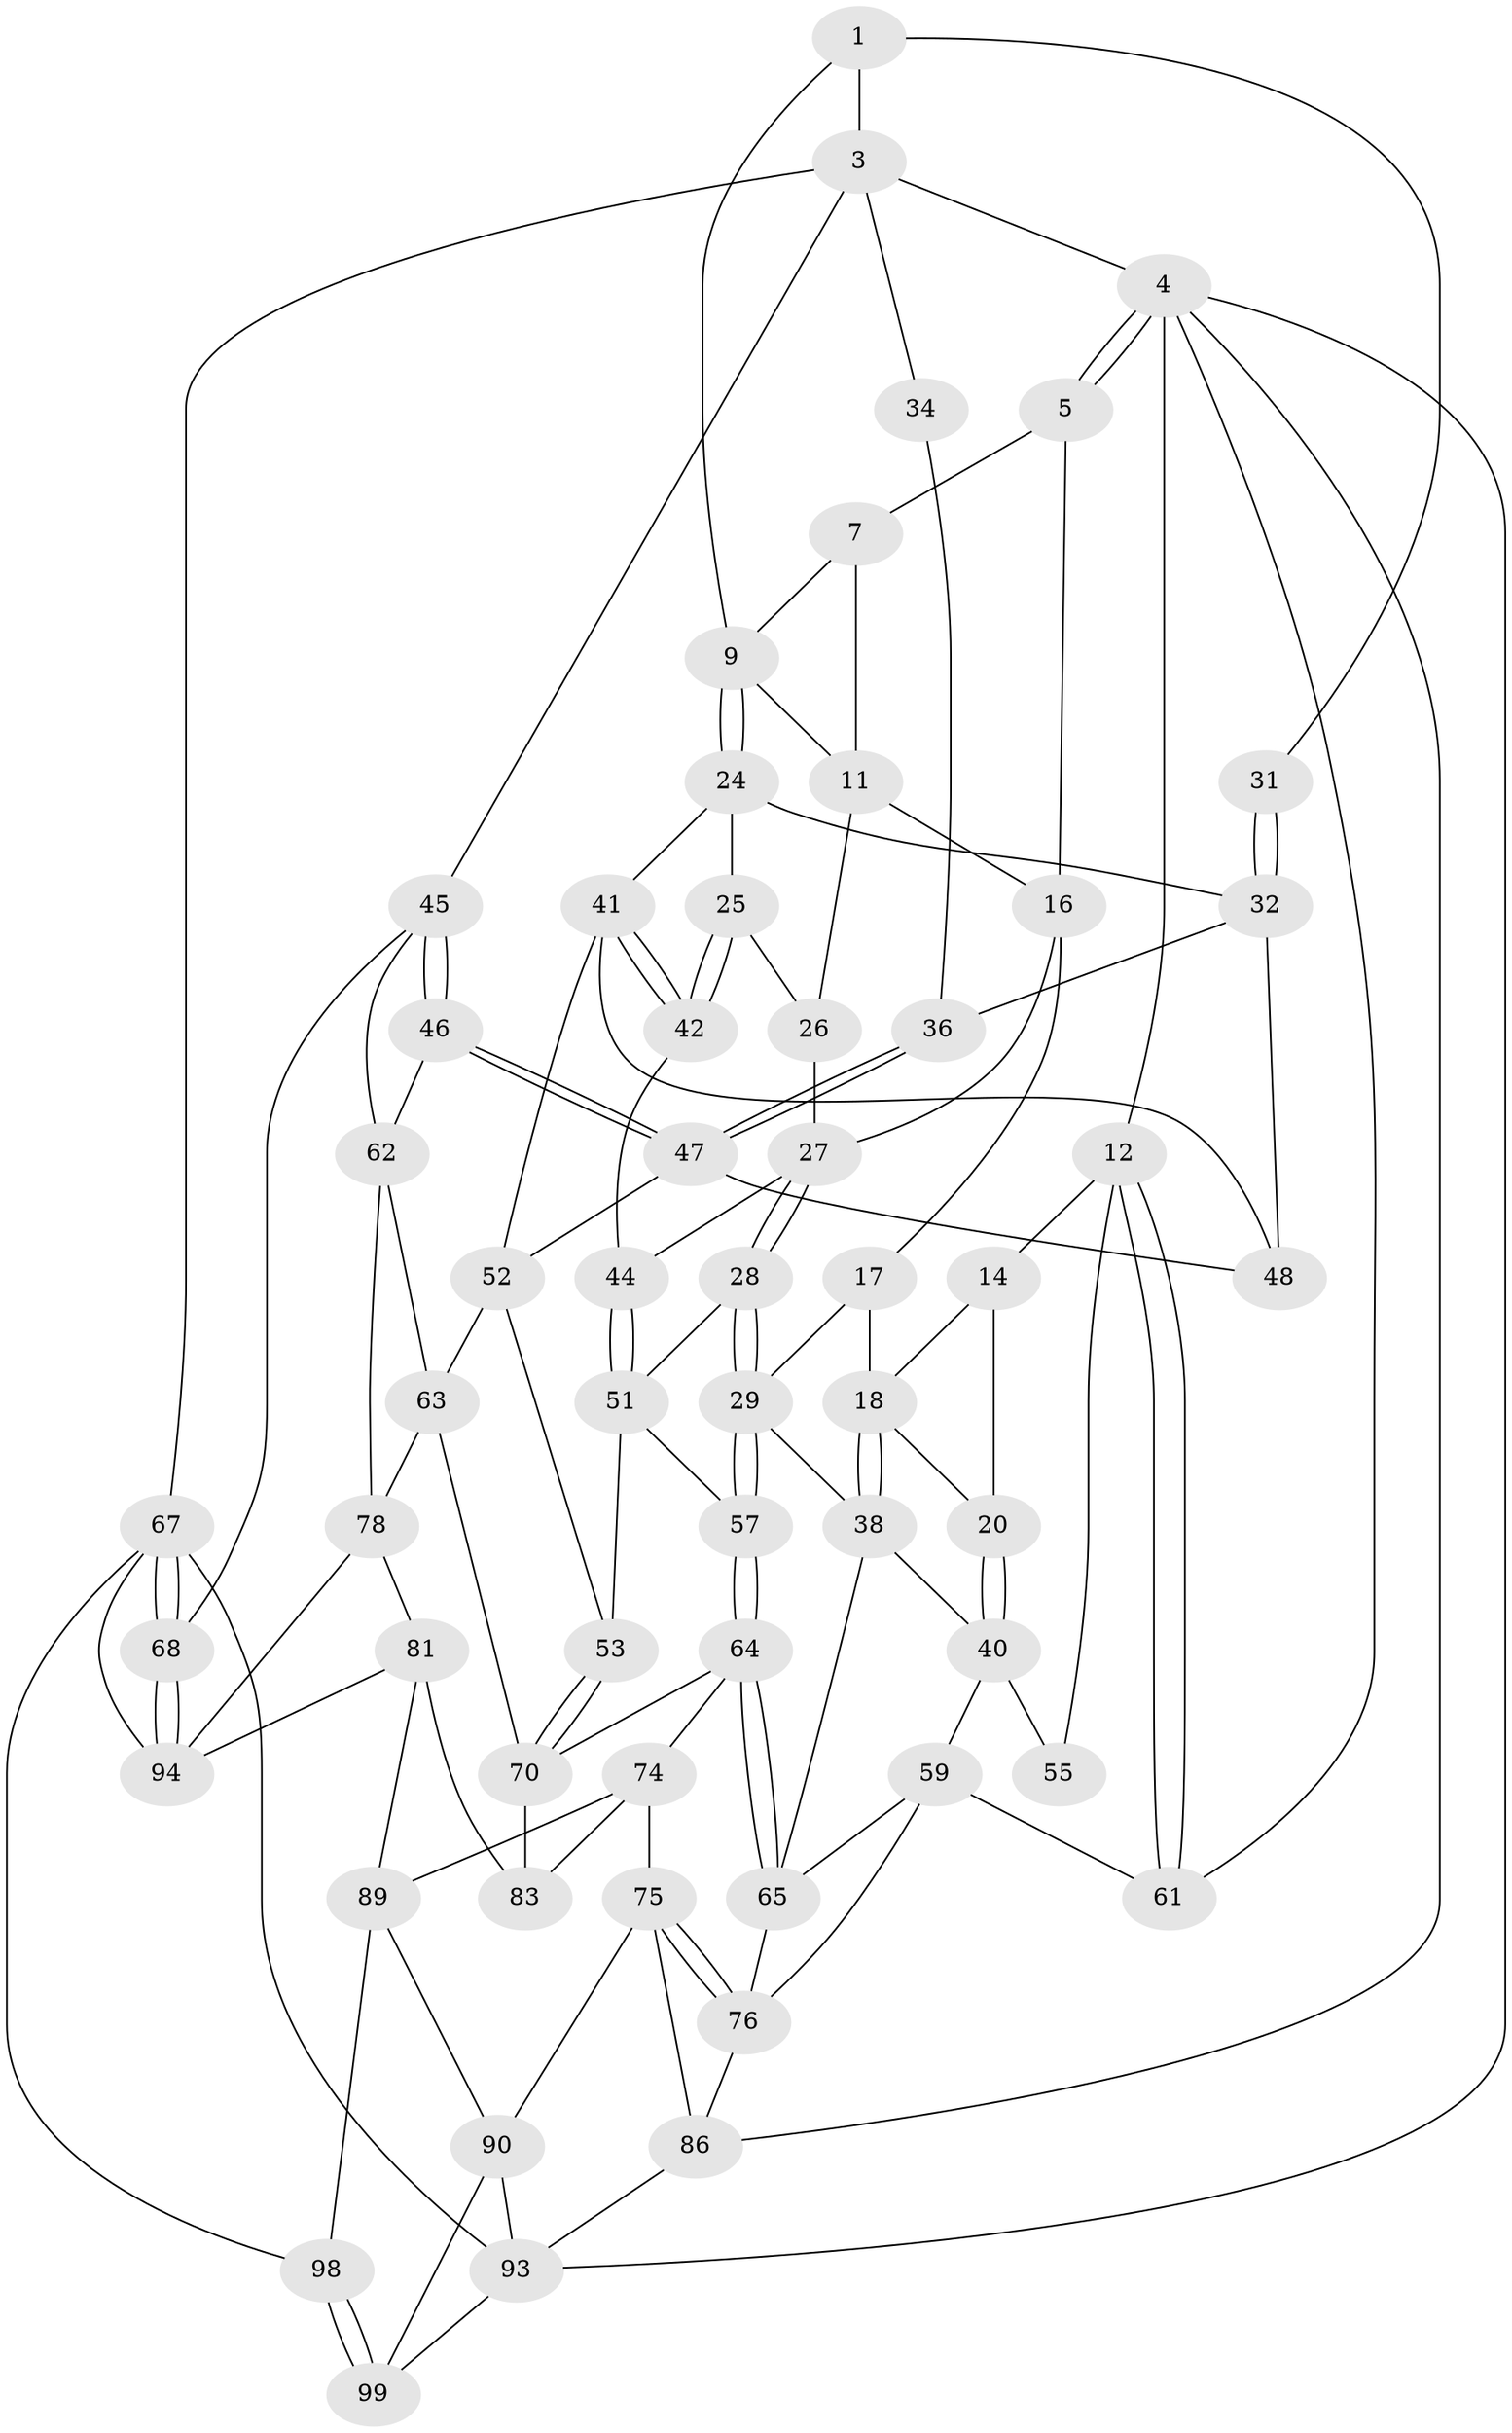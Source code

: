 // Generated by graph-tools (version 1.1) at 2025/52/02/27/25 19:52:38]
// undirected, 59 vertices, 129 edges
graph export_dot {
graph [start="1"]
  node [color=gray90,style=filled];
  1 [pos="+0.8092968062796176+0",super="+2"];
  3 [pos="+1+0",super="+35"];
  4 [pos="+0+0",super="+84"];
  5 [pos="+0.16895124882757392+0",super="+6"];
  7 [pos="+0.44377097554670497+0",super="+8"];
  9 [pos="+0.743331304702289+0.08960621299051051",super="+10"];
  11 [pos="+0.6237139803706034+0.08832649774925197",super="+22"];
  12 [pos="+0+0.17722891464684892",super="+13"];
  14 [pos="+0.09048016700118736+0.022040101473299156",super="+15"];
  16 [pos="+0.39656460441768526+0",super="+23"];
  17 [pos="+0.36251486831610014+0"];
  18 [pos="+0.2557643063715933+0.12827925463070225",super="+19"];
  20 [pos="+0.11520482736415838+0.21129097963938112",super="+21"];
  24 [pos="+0.7475726908412234+0.10504682607043057",super="+33"];
  25 [pos="+0.6934472819896079+0.13753511656984194"];
  26 [pos="+0.6695901471600716+0.14666164396012685"];
  27 [pos="+0.5287305161668213+0.14898059227949934",super="+43"];
  28 [pos="+0.5083588195347216+0.2082107532290518"];
  29 [pos="+0.4178737021710309+0.2940998702168908",super="+30"];
  31 [pos="+0.8613055681695662+0.11340170074546314"];
  32 [pos="+0.8216378712814101+0.14818275656714402",super="+37"];
  34 [pos="+0.9411308458290151+0.1563634807023862"];
  36 [pos="+0.9242734186300238+0.17995736851135624"];
  38 [pos="+0.2974794452715361+0.24926815690242926",super="+39"];
  40 [pos="+0.1575667102605652+0.2796272423608888",super="+56"];
  41 [pos="+0.7484369400772916+0.25289944502693523",super="+49"];
  42 [pos="+0.7100658756626629+0.2306611359395978"];
  44 [pos="+0.655503040390981+0.2141329189066386"];
  45 [pos="+1+0.30591918639147864",super="+69"];
  46 [pos="+1+0.3076038283184817"];
  47 [pos="+0.9623805721164492+0.2752616998839643",super="+50"];
  48 [pos="+0.8814929162001951+0.2469092760455429"];
  51 [pos="+0.6191999506633529+0.2569418481799917",super="+54"];
  52 [pos="+0.7328363925019137+0.3841163442491173",super="+58"];
  53 [pos="+0.6938628705377684+0.3849934014731028"];
  55 [pos="+0.0012437296999226336+0.1933341883358366"];
  57 [pos="+0.4316594490026289+0.360508773972106"];
  59 [pos="+0.026168849454135515+0.5025356127249782",super="+60"];
  61 [pos="+0+0.5802168749234984"];
  62 [pos="+0.806611234736184+0.4410931920255386",super="+77"];
  63 [pos="+0.8022458045179401+0.44185266966525727",super="+73"];
  64 [pos="+0.40307793384960033+0.462685123249406",super="+72"];
  65 [pos="+0.28343943914711955+0.4650569128391428",super="+66"];
  67 [pos="+1+1",super="+97"];
  68 [pos="+1+0.7799331904923644"];
  70 [pos="+0.5553202497689366+0.5731165335674172",super="+71"];
  74 [pos="+0.32413863970497825+0.6642469870236067",super="+87"];
  75 [pos="+0.2660460951134339+0.6479197602010904",super="+85"];
  76 [pos="+0.23330319074528513+0.6310132559995398",super="+79"];
  78 [pos="+0.8367743272258774+0.6739855601859448",super="+80"];
  81 [pos="+0.777053044393197+0.7989873161518614",super="+82"];
  83 [pos="+0.5484606281360828+0.5793329960560073"];
  86 [pos="+0.17810273658047537+0.7348142679648376",super="+88"];
  89 [pos="+0.38728551341806916+0.8215477156426744",super="+91"];
  90 [pos="+0.27203776855548145+0.8525372190900053",super="+92"];
  93 [pos="+0.05220936387904405+0.8366806650044761",super="+96"];
  94 [pos="+1+0.7518263442770309",super="+95"];
  98 [pos="+0.5969358911688105+1"];
  99 [pos="+0.12259283950530013+1"];
  1 -- 9;
  1 -- 3;
  1 -- 31;
  3 -- 4;
  3 -- 67;
  3 -- 34;
  3 -- 45;
  4 -- 5;
  4 -- 5;
  4 -- 12;
  4 -- 93;
  4 -- 61;
  4 -- 86;
  5 -- 16;
  5 -- 7;
  7 -- 11;
  7 -- 9;
  9 -- 24;
  9 -- 24;
  9 -- 11;
  11 -- 16;
  11 -- 26;
  12 -- 61;
  12 -- 61;
  12 -- 14;
  12 -- 55;
  14 -- 20;
  14 -- 18;
  16 -- 17;
  16 -- 27;
  17 -- 18;
  17 -- 29;
  18 -- 38;
  18 -- 38;
  18 -- 20;
  20 -- 40;
  20 -- 40;
  24 -- 25;
  24 -- 41;
  24 -- 32;
  25 -- 26;
  25 -- 42;
  25 -- 42;
  26 -- 27;
  27 -- 28;
  27 -- 28;
  27 -- 44;
  28 -- 29;
  28 -- 29;
  28 -- 51;
  29 -- 57;
  29 -- 57;
  29 -- 38;
  31 -- 32;
  31 -- 32;
  32 -- 48;
  32 -- 36;
  34 -- 36;
  36 -- 47;
  36 -- 47;
  38 -- 40;
  38 -- 65;
  40 -- 59;
  40 -- 55;
  41 -- 42;
  41 -- 42;
  41 -- 48;
  41 -- 52;
  42 -- 44;
  44 -- 51;
  44 -- 51;
  45 -- 46;
  45 -- 46;
  45 -- 68;
  45 -- 62;
  46 -- 47;
  46 -- 47;
  46 -- 62;
  47 -- 48;
  47 -- 52;
  51 -- 57;
  51 -- 53;
  52 -- 53;
  52 -- 63;
  53 -- 70;
  53 -- 70;
  57 -- 64;
  57 -- 64;
  59 -- 65;
  59 -- 61;
  59 -- 76;
  62 -- 63;
  62 -- 78;
  63 -- 78;
  63 -- 70;
  64 -- 65;
  64 -- 65;
  64 -- 74;
  64 -- 70;
  65 -- 76;
  67 -- 68;
  67 -- 68;
  67 -- 98;
  67 -- 94;
  67 -- 93;
  68 -- 94;
  68 -- 94;
  70 -- 83;
  74 -- 75;
  74 -- 89;
  74 -- 83;
  75 -- 76;
  75 -- 76;
  75 -- 90;
  75 -- 86;
  76 -- 86;
  78 -- 81;
  78 -- 94;
  81 -- 94;
  81 -- 89;
  81 -- 83;
  86 -- 93;
  89 -- 90;
  89 -- 98;
  90 -- 99;
  90 -- 93;
  93 -- 99;
  98 -- 99;
  98 -- 99;
}
